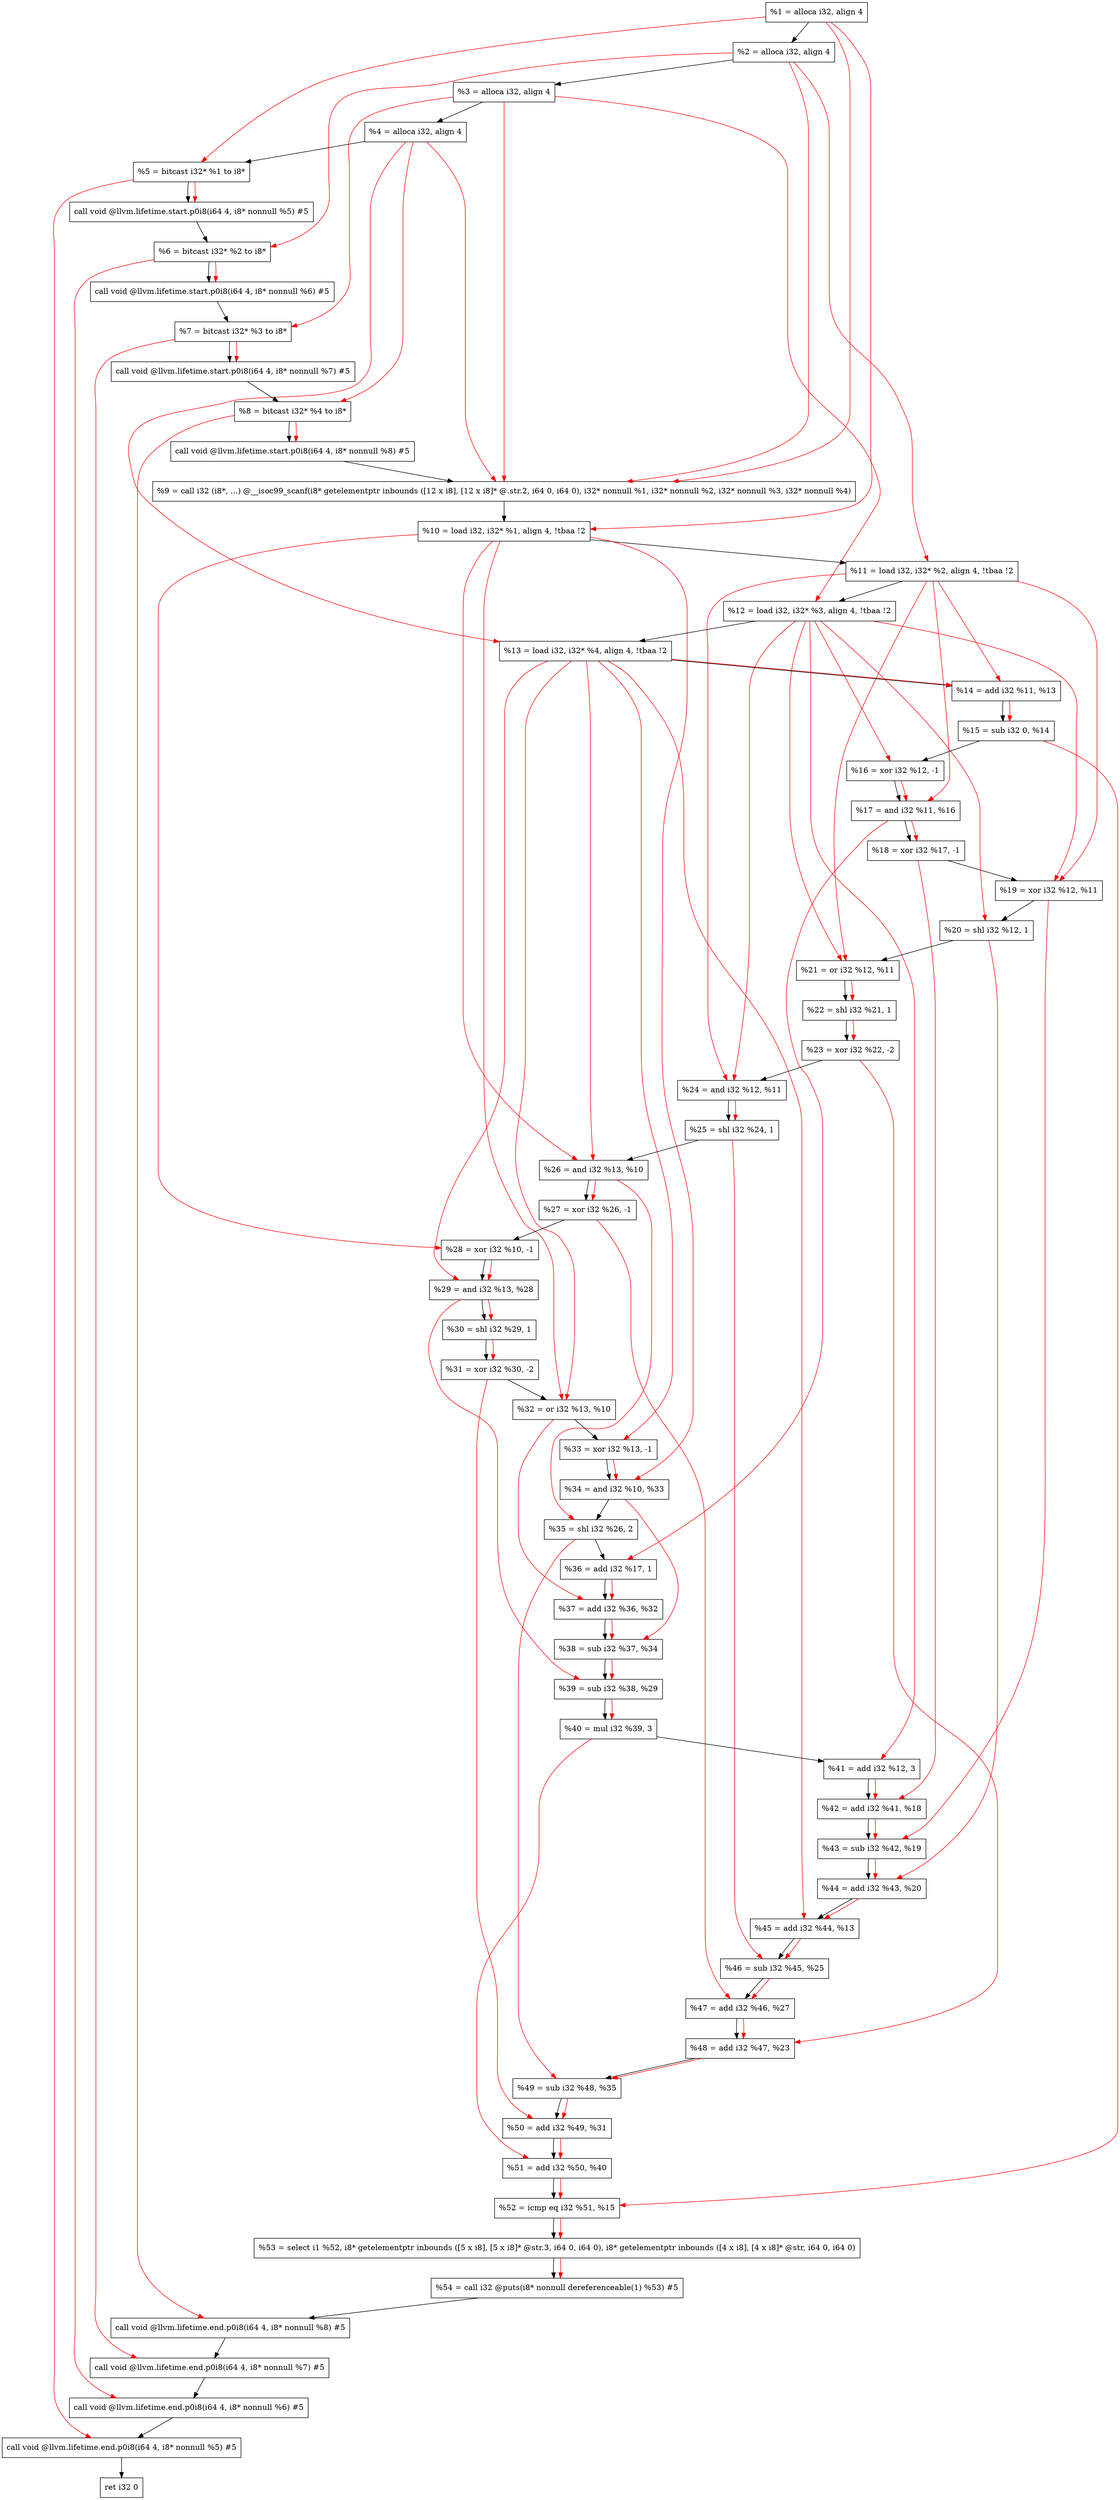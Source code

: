 digraph "DFG for'main' function" {
	Node0x70bb48[shape=record, label="  %1 = alloca i32, align 4"];
	Node0x70bbc8[shape=record, label="  %2 = alloca i32, align 4"];
	Node0x70bc58[shape=record, label="  %3 = alloca i32, align 4"];
	Node0x70bcb8[shape=record, label="  %4 = alloca i32, align 4"];
	Node0x70bd68[shape=record, label="  %5 = bitcast i32* %1 to i8*"];
	Node0x70c198[shape=record, label="  call void @llvm.lifetime.start.p0i8(i64 4, i8* nonnull %5) #5"];
	Node0x70c278[shape=record, label="  %6 = bitcast i32* %2 to i8*"];
	Node0x70c378[shape=record, label="  call void @llvm.lifetime.start.p0i8(i64 4, i8* nonnull %6) #5"];
	Node0x70c438[shape=record, label="  %7 = bitcast i32* %3 to i8*"];
	Node0x70c4e8[shape=record, label="  call void @llvm.lifetime.start.p0i8(i64 4, i8* nonnull %7) #5"];
	Node0x70c5a8[shape=record, label="  %8 = bitcast i32* %4 to i8*"];
	Node0x70c658[shape=record, label="  call void @llvm.lifetime.start.p0i8(i64 4, i8* nonnull %8) #5"];
	Node0x706b10[shape=record, label="  %9 = call i32 (i8*, ...) @__isoc99_scanf(i8* getelementptr inbounds ([12 x i8], [12 x i8]* @.str.2, i64 0, i64 0), i32* nonnull %1, i32* nonnull %2, i32* nonnull %3, i32* nonnull %4)"];
	Node0x70c858[shape=record, label="  %10 = load i32, i32* %1, align 4, !tbaa !2"];
	Node0x70d7c8[shape=record, label="  %11 = load i32, i32* %2, align 4, !tbaa !2"];
	Node0x70de38[shape=record, label="  %12 = load i32, i32* %3, align 4, !tbaa !2"];
	Node0x70de98[shape=record, label="  %13 = load i32, i32* %4, align 4, !tbaa !2"];
	Node0x70df10[shape=record, label="  %14 = add i32 %11, %13"];
	Node0x70df80[shape=record, label="  %15 = sub i32 0, %14"];
	Node0x70dff0[shape=record, label="  %16 = xor i32 %12, -1"];
	Node0x70e060[shape=record, label="  %17 = and i32 %11, %16"];
	Node0x70e0d0[shape=record, label="  %18 = xor i32 %17, -1"];
	Node0x70e140[shape=record, label="  %19 = xor i32 %12, %11"];
	Node0x70e1b0[shape=record, label="  %20 = shl i32 %12, 1"];
	Node0x70e220[shape=record, label="  %21 = or i32 %12, %11"];
	Node0x70e290[shape=record, label="  %22 = shl i32 %21, 1"];
	Node0x70e300[shape=record, label="  %23 = xor i32 %22, -2"];
	Node0x70e370[shape=record, label="  %24 = and i32 %12, %11"];
	Node0x70e3e0[shape=record, label="  %25 = shl i32 %24, 1"];
	Node0x70e450[shape=record, label="  %26 = and i32 %13, %10"];
	Node0x70e4c0[shape=record, label="  %27 = xor i32 %26, -1"];
	Node0x70e530[shape=record, label="  %28 = xor i32 %10, -1"];
	Node0x70e5a0[shape=record, label="  %29 = and i32 %13, %28"];
	Node0x70e610[shape=record, label="  %30 = shl i32 %29, 1"];
	Node0x70e680[shape=record, label="  %31 = xor i32 %30, -2"];
	Node0x70e6f0[shape=record, label="  %32 = or i32 %13, %10"];
	Node0x70e760[shape=record, label="  %33 = xor i32 %13, -1"];
	Node0x70e7d0[shape=record, label="  %34 = and i32 %10, %33"];
	Node0x70e840[shape=record, label="  %35 = shl i32 %26, 2"];
	Node0x70e8b0[shape=record, label="  %36 = add i32 %17, 1"];
	Node0x70e920[shape=record, label="  %37 = add i32 %36, %32"];
	Node0x70e990[shape=record, label="  %38 = sub i32 %37, %34"];
	Node0x70ea00[shape=record, label="  %39 = sub i32 %38, %29"];
	Node0x70ea70[shape=record, label="  %40 = mul i32 %39, 3"];
	Node0x70eae0[shape=record, label="  %41 = add i32 %12, 3"];
	Node0x70eb50[shape=record, label="  %42 = add i32 %41, %18"];
	Node0x70ebc0[shape=record, label="  %43 = sub i32 %42, %19"];
	Node0x70ec30[shape=record, label="  %44 = add i32 %43, %20"];
	Node0x70eca0[shape=record, label="  %45 = add i32 %44, %13"];
	Node0x70ed10[shape=record, label="  %46 = sub i32 %45, %25"];
	Node0x70ed80[shape=record, label="  %47 = add i32 %46, %27"];
	Node0x70edf0[shape=record, label="  %48 = add i32 %47, %23"];
	Node0x70ee60[shape=record, label="  %49 = sub i32 %48, %35"];
	Node0x70eed0[shape=record, label="  %50 = add i32 %49, %31"];
	Node0x70ef40[shape=record, label="  %51 = add i32 %50, %40"];
	Node0x70efb0[shape=record, label="  %52 = icmp eq i32 %51, %15"];
	Node0x6ab8b8[shape=record, label="  %53 = select i1 %52, i8* getelementptr inbounds ([5 x i8], [5 x i8]* @str.3, i64 0, i64 0), i8* getelementptr inbounds ([4 x i8], [4 x i8]* @str, i64 0, i64 0)"];
	Node0x70f040[shape=record, label="  %54 = call i32 @puts(i8* nonnull dereferenceable(1) %53) #5"];
	Node0x70f2e8[shape=record, label="  call void @llvm.lifetime.end.p0i8(i64 4, i8* nonnull %8) #5"];
	Node0x70f448[shape=record, label="  call void @llvm.lifetime.end.p0i8(i64 4, i8* nonnull %7) #5"];
	Node0x70f558[shape=record, label="  call void @llvm.lifetime.end.p0i8(i64 4, i8* nonnull %6) #5"];
	Node0x70f668[shape=record, label="  call void @llvm.lifetime.end.p0i8(i64 4, i8* nonnull %5) #5"];
	Node0x70f728[shape=record, label="  ret i32 0"];
	Node0x70bb48 -> Node0x70bbc8;
	Node0x70bbc8 -> Node0x70bc58;
	Node0x70bc58 -> Node0x70bcb8;
	Node0x70bcb8 -> Node0x70bd68;
	Node0x70bd68 -> Node0x70c198;
	Node0x70c198 -> Node0x70c278;
	Node0x70c278 -> Node0x70c378;
	Node0x70c378 -> Node0x70c438;
	Node0x70c438 -> Node0x70c4e8;
	Node0x70c4e8 -> Node0x70c5a8;
	Node0x70c5a8 -> Node0x70c658;
	Node0x70c658 -> Node0x706b10;
	Node0x706b10 -> Node0x70c858;
	Node0x70c858 -> Node0x70d7c8;
	Node0x70d7c8 -> Node0x70de38;
	Node0x70de38 -> Node0x70de98;
	Node0x70de98 -> Node0x70df10;
	Node0x70df10 -> Node0x70df80;
	Node0x70df80 -> Node0x70dff0;
	Node0x70dff0 -> Node0x70e060;
	Node0x70e060 -> Node0x70e0d0;
	Node0x70e0d0 -> Node0x70e140;
	Node0x70e140 -> Node0x70e1b0;
	Node0x70e1b0 -> Node0x70e220;
	Node0x70e220 -> Node0x70e290;
	Node0x70e290 -> Node0x70e300;
	Node0x70e300 -> Node0x70e370;
	Node0x70e370 -> Node0x70e3e0;
	Node0x70e3e0 -> Node0x70e450;
	Node0x70e450 -> Node0x70e4c0;
	Node0x70e4c0 -> Node0x70e530;
	Node0x70e530 -> Node0x70e5a0;
	Node0x70e5a0 -> Node0x70e610;
	Node0x70e610 -> Node0x70e680;
	Node0x70e680 -> Node0x70e6f0;
	Node0x70e6f0 -> Node0x70e760;
	Node0x70e760 -> Node0x70e7d0;
	Node0x70e7d0 -> Node0x70e840;
	Node0x70e840 -> Node0x70e8b0;
	Node0x70e8b0 -> Node0x70e920;
	Node0x70e920 -> Node0x70e990;
	Node0x70e990 -> Node0x70ea00;
	Node0x70ea00 -> Node0x70ea70;
	Node0x70ea70 -> Node0x70eae0;
	Node0x70eae0 -> Node0x70eb50;
	Node0x70eb50 -> Node0x70ebc0;
	Node0x70ebc0 -> Node0x70ec30;
	Node0x70ec30 -> Node0x70eca0;
	Node0x70eca0 -> Node0x70ed10;
	Node0x70ed10 -> Node0x70ed80;
	Node0x70ed80 -> Node0x70edf0;
	Node0x70edf0 -> Node0x70ee60;
	Node0x70ee60 -> Node0x70eed0;
	Node0x70eed0 -> Node0x70ef40;
	Node0x70ef40 -> Node0x70efb0;
	Node0x70efb0 -> Node0x6ab8b8;
	Node0x6ab8b8 -> Node0x70f040;
	Node0x70f040 -> Node0x70f2e8;
	Node0x70f2e8 -> Node0x70f448;
	Node0x70f448 -> Node0x70f558;
	Node0x70f558 -> Node0x70f668;
	Node0x70f668 -> Node0x70f728;
edge [color=red]
	Node0x70bb48 -> Node0x70bd68;
	Node0x70bd68 -> Node0x70c198;
	Node0x70bbc8 -> Node0x70c278;
	Node0x70c278 -> Node0x70c378;
	Node0x70bc58 -> Node0x70c438;
	Node0x70c438 -> Node0x70c4e8;
	Node0x70bcb8 -> Node0x70c5a8;
	Node0x70c5a8 -> Node0x70c658;
	Node0x70bb48 -> Node0x706b10;
	Node0x70bbc8 -> Node0x706b10;
	Node0x70bc58 -> Node0x706b10;
	Node0x70bcb8 -> Node0x706b10;
	Node0x70bb48 -> Node0x70c858;
	Node0x70bbc8 -> Node0x70d7c8;
	Node0x70bc58 -> Node0x70de38;
	Node0x70bcb8 -> Node0x70de98;
	Node0x70d7c8 -> Node0x70df10;
	Node0x70de98 -> Node0x70df10;
	Node0x70df10 -> Node0x70df80;
	Node0x70de38 -> Node0x70dff0;
	Node0x70d7c8 -> Node0x70e060;
	Node0x70dff0 -> Node0x70e060;
	Node0x70e060 -> Node0x70e0d0;
	Node0x70de38 -> Node0x70e140;
	Node0x70d7c8 -> Node0x70e140;
	Node0x70de38 -> Node0x70e1b0;
	Node0x70de38 -> Node0x70e220;
	Node0x70d7c8 -> Node0x70e220;
	Node0x70e220 -> Node0x70e290;
	Node0x70e290 -> Node0x70e300;
	Node0x70de38 -> Node0x70e370;
	Node0x70d7c8 -> Node0x70e370;
	Node0x70e370 -> Node0x70e3e0;
	Node0x70de98 -> Node0x70e450;
	Node0x70c858 -> Node0x70e450;
	Node0x70e450 -> Node0x70e4c0;
	Node0x70c858 -> Node0x70e530;
	Node0x70de98 -> Node0x70e5a0;
	Node0x70e530 -> Node0x70e5a0;
	Node0x70e5a0 -> Node0x70e610;
	Node0x70e610 -> Node0x70e680;
	Node0x70de98 -> Node0x70e6f0;
	Node0x70c858 -> Node0x70e6f0;
	Node0x70de98 -> Node0x70e760;
	Node0x70c858 -> Node0x70e7d0;
	Node0x70e760 -> Node0x70e7d0;
	Node0x70e450 -> Node0x70e840;
	Node0x70e060 -> Node0x70e8b0;
	Node0x70e8b0 -> Node0x70e920;
	Node0x70e6f0 -> Node0x70e920;
	Node0x70e920 -> Node0x70e990;
	Node0x70e7d0 -> Node0x70e990;
	Node0x70e990 -> Node0x70ea00;
	Node0x70e5a0 -> Node0x70ea00;
	Node0x70ea00 -> Node0x70ea70;
	Node0x70de38 -> Node0x70eae0;
	Node0x70eae0 -> Node0x70eb50;
	Node0x70e0d0 -> Node0x70eb50;
	Node0x70eb50 -> Node0x70ebc0;
	Node0x70e140 -> Node0x70ebc0;
	Node0x70ebc0 -> Node0x70ec30;
	Node0x70e1b0 -> Node0x70ec30;
	Node0x70ec30 -> Node0x70eca0;
	Node0x70de98 -> Node0x70eca0;
	Node0x70eca0 -> Node0x70ed10;
	Node0x70e3e0 -> Node0x70ed10;
	Node0x70ed10 -> Node0x70ed80;
	Node0x70e4c0 -> Node0x70ed80;
	Node0x70ed80 -> Node0x70edf0;
	Node0x70e300 -> Node0x70edf0;
	Node0x70edf0 -> Node0x70ee60;
	Node0x70e840 -> Node0x70ee60;
	Node0x70ee60 -> Node0x70eed0;
	Node0x70e680 -> Node0x70eed0;
	Node0x70eed0 -> Node0x70ef40;
	Node0x70ea70 -> Node0x70ef40;
	Node0x70ef40 -> Node0x70efb0;
	Node0x70df80 -> Node0x70efb0;
	Node0x70efb0 -> Node0x6ab8b8;
	Node0x6ab8b8 -> Node0x70f040;
	Node0x70c5a8 -> Node0x70f2e8;
	Node0x70c438 -> Node0x70f448;
	Node0x70c278 -> Node0x70f558;
	Node0x70bd68 -> Node0x70f668;
}
